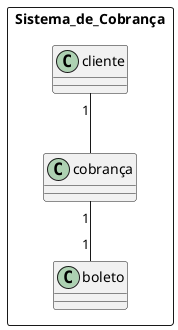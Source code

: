 @startuml sisDeCobrança
  package Sistema_de_Cobrança <<rectangle>> {
    class cliente {}
    class cobrança {}
    cliente "1"-- cobrança
    class boleto {}
    cobrança "1" -- "1" boleto
  }
@enduml